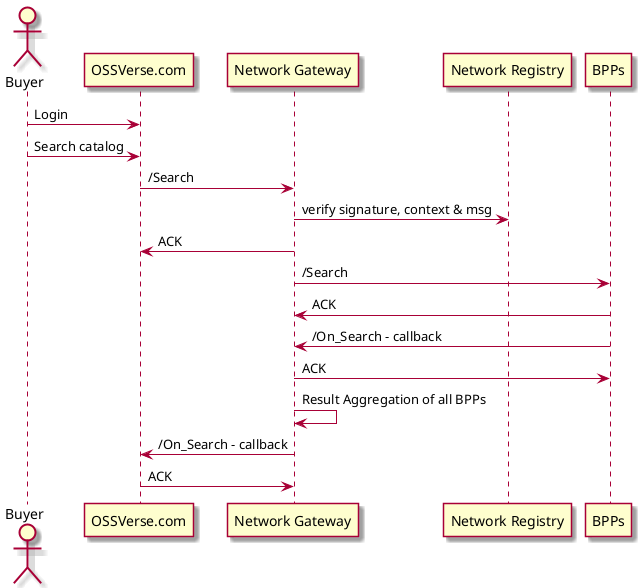 @startuml

skin rose

actor Buyer as Buyer

Buyer -> OSSVerse.com: Login
Buyer -> OSSVerse.com: Search catalog
OSSVerse.com -> "Network Gateway": /Search
"Network Gateway" -> "Network Registry": verify signature, context & msg
"Network Gateway" -> OSSVerse.com: ACK

"Network Gateway" -> BPPs: /Search
BPPs -> "Network Gateway": ACK
BPPs -> "Network Gateway": /On_Search - callback
"Network Gateway" -> BPPs: ACK
"Network Gateway" -> "Network Gateway": Result Aggregation of all BPPs
"Network Gateway" -> OSSVerse.com: /On_Search - callback
OSSVerse.com -> "Network Gateway": ACK

@enduml
